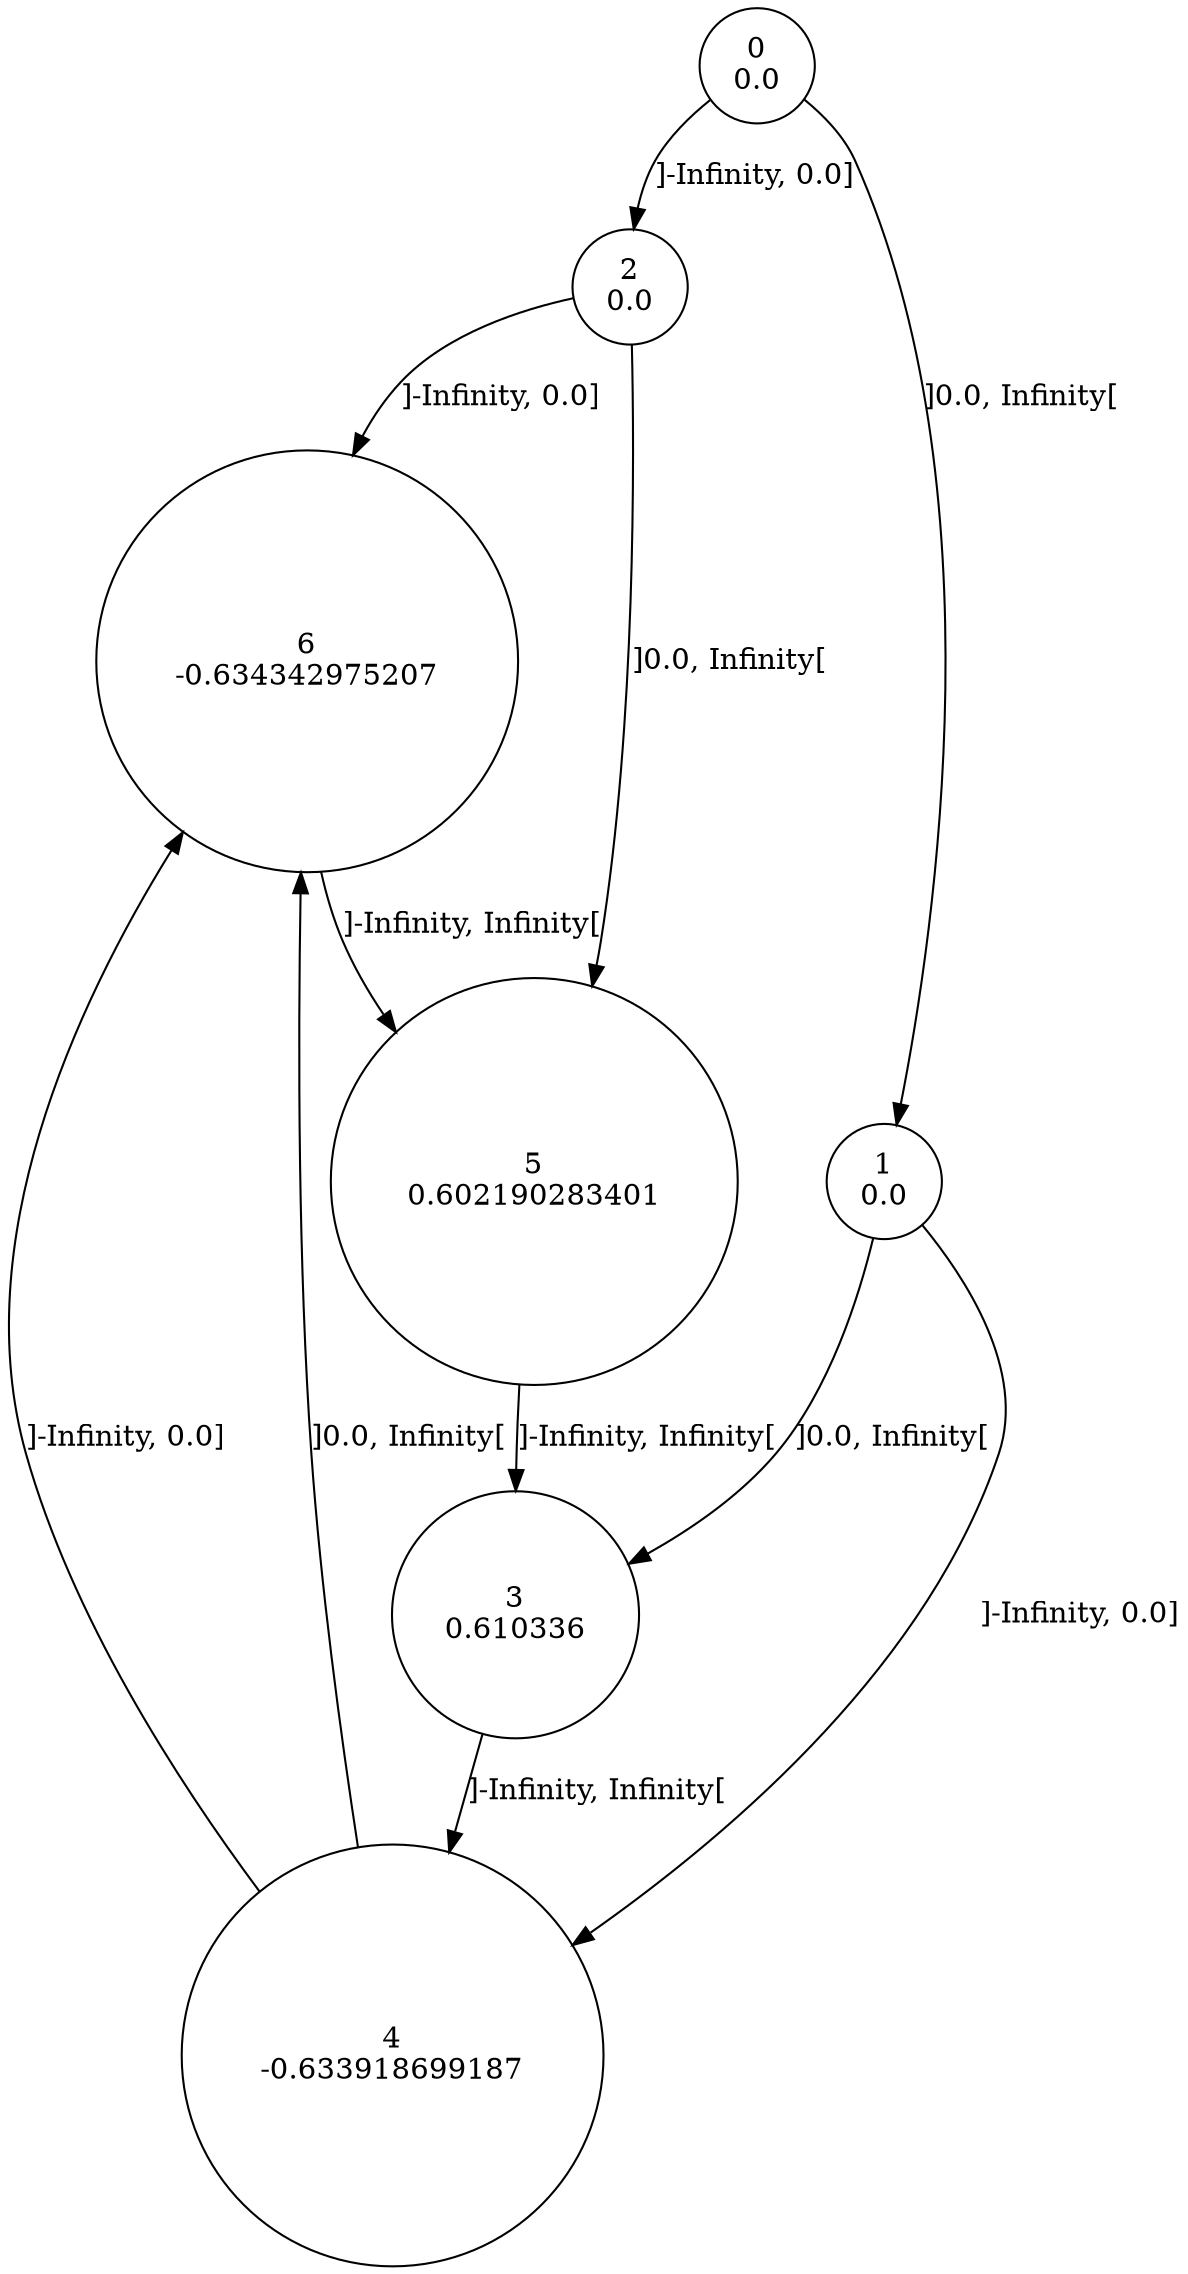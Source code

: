 digraph a {
0 [shape=circle, label="0\n0.0"];
	0->2 [ label="]-Infinity, 0.0]"];
	0->1 [ label="]0.0, Infinity["];
1 [shape=circle, label="1\n0.0"];
	1->4 [ label="]-Infinity, 0.0]"];
	1->3 [ label="]0.0, Infinity["];
2 [shape=circle, label="2\n0.0"];
	2->6 [ label="]-Infinity, 0.0]"];
	2->5 [ label="]0.0, Infinity["];
3 [shape=circle, label="3\n0.610336"];
	3->4 [ label="]-Infinity, Infinity["];
4 [shape=circle, label="4\n-0.633918699187"];
	4->6 [ label="]-Infinity, 0.0]"];
	4->6 [ label="]0.0, Infinity["];
5 [shape=circle, label="5\n0.602190283401"];
	5->3 [ label="]-Infinity, Infinity["];
6 [shape=circle, label="6\n-0.634342975207"];
	6->5 [ label="]-Infinity, Infinity["];
}